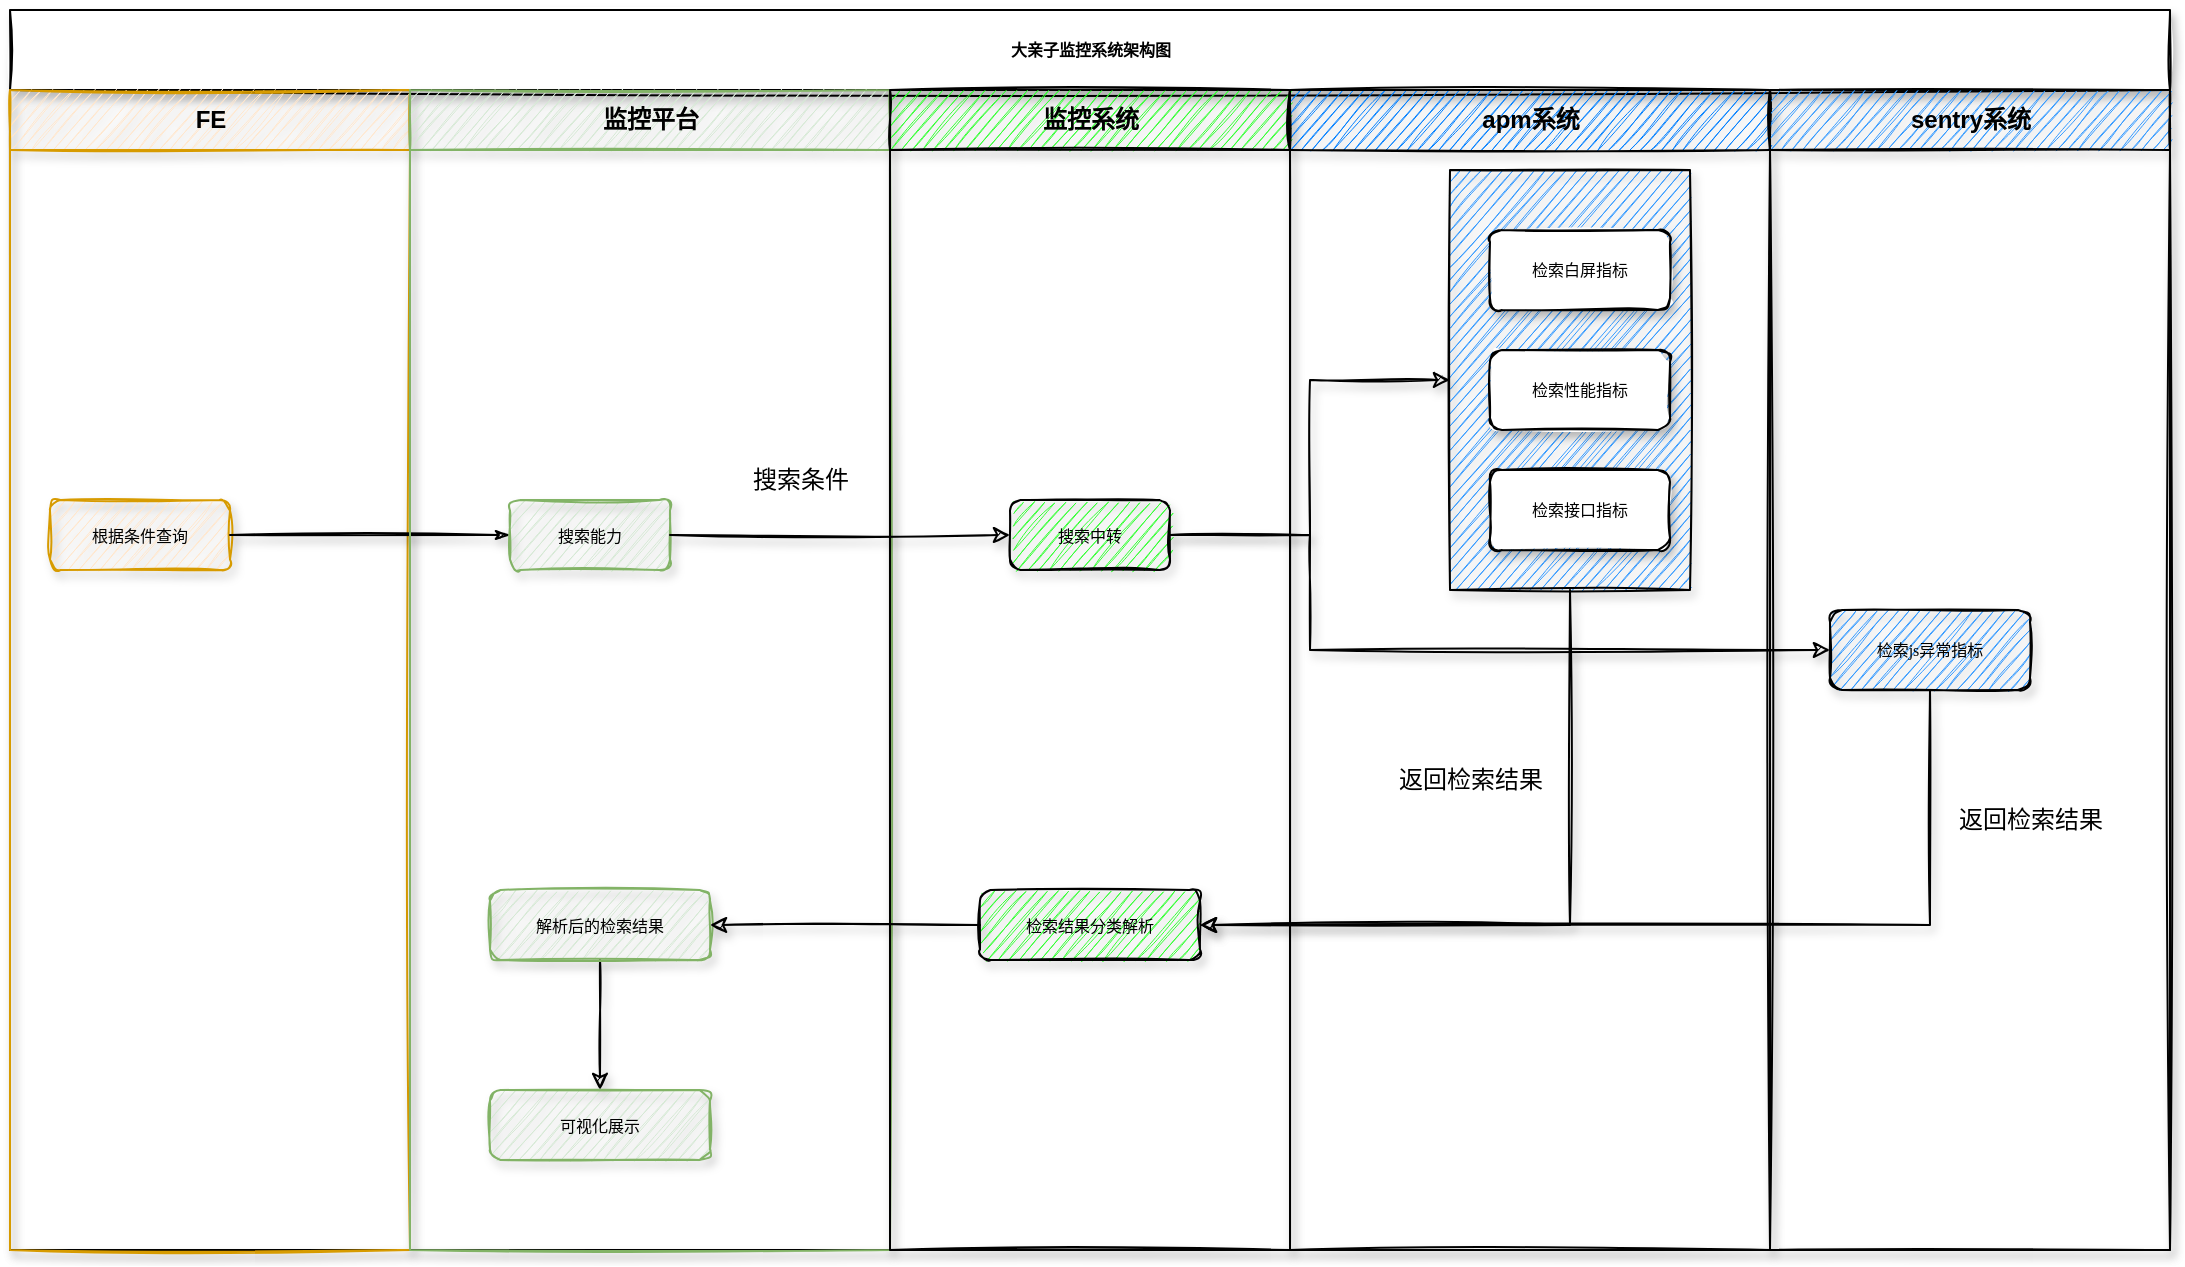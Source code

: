 <mxfile version="20.4.1" type="github">
  <diagram name="Page-1" id="74e2e168-ea6b-b213-b513-2b3c1d86103e">
    <mxGraphModel dx="1455" dy="857" grid="1" gridSize="10" guides="1" tooltips="1" connect="1" arrows="1" fold="1" page="1" pageScale="1" pageWidth="1100" pageHeight="850" background="none" math="0" shadow="0">
      <root>
        <mxCell id="0" />
        <mxCell id="1" parent="0" />
        <mxCell id="77e6c97f196da883-1" value="大亲子监控系统架构图" style="swimlane;html=1;childLayout=stackLayout;startSize=40;rounded=0;shadow=1;labelBackgroundColor=none;strokeWidth=1;fontFamily=Verdana;fontSize=8;align=center;sketch=1;" parent="1" vertex="1">
          <mxGeometry x="70" y="40" width="1080" height="620" as="geometry" />
        </mxCell>
        <mxCell id="77e6c97f196da883-2" value="FE" style="swimlane;html=1;startSize=30;sketch=1;shadow=1;fillColor=#ffe6cc;strokeColor=#d79b00;" parent="77e6c97f196da883-1" vertex="1">
          <mxGeometry y="40" width="200" height="580" as="geometry" />
        </mxCell>
        <mxCell id="77e6c97f196da883-8" value="根据条件查询" style="rounded=1;whiteSpace=wrap;html=1;shadow=1;labelBackgroundColor=none;strokeWidth=1;fontFamily=Verdana;fontSize=8;align=center;sketch=1;fillColor=#ffe6cc;strokeColor=#d79b00;" parent="77e6c97f196da883-2" vertex="1">
          <mxGeometry x="20" y="205" width="90" height="35" as="geometry" />
        </mxCell>
        <mxCell id="77e6c97f196da883-26" style="edgeStyle=orthogonalEdgeStyle;rounded=1;html=1;labelBackgroundColor=none;startArrow=none;startFill=0;startSize=5;endArrow=classicThin;endFill=1;endSize=5;jettySize=auto;orthogonalLoop=1;strokeWidth=1;fontFamily=Verdana;fontSize=8;sketch=1;shadow=1;" parent="77e6c97f196da883-1" source="77e6c97f196da883-8" target="77e6c97f196da883-11" edge="1">
          <mxGeometry relative="1" as="geometry" />
        </mxCell>
        <mxCell id="77e6c97f196da883-3" value="监控平台" style="swimlane;html=1;startSize=30;sketch=1;shadow=1;fillColor=#d5e8d4;strokeColor=#82b366;" parent="77e6c97f196da883-1" vertex="1">
          <mxGeometry x="200" y="40" width="240" height="580" as="geometry" />
        </mxCell>
        <mxCell id="77e6c97f196da883-11" value="搜索能力" style="rounded=1;whiteSpace=wrap;html=1;shadow=1;labelBackgroundColor=none;strokeWidth=1;fontFamily=Verdana;fontSize=8;align=center;sketch=1;fillColor=#d5e8d4;strokeColor=#82b366;" parent="77e6c97f196da883-3" vertex="1">
          <mxGeometry x="50" y="205" width="80" height="35" as="geometry" />
        </mxCell>
        <mxCell id="LR1aAYArKkP1EbdD9pHU-27" style="edgeStyle=orthogonalEdgeStyle;rounded=0;orthogonalLoop=1;jettySize=auto;html=1;entryX=0.5;entryY=0;entryDx=0;entryDy=0;sketch=1;shadow=1;" edge="1" parent="77e6c97f196da883-3" source="LR1aAYArKkP1EbdD9pHU-19" target="LR1aAYArKkP1EbdD9pHU-20">
          <mxGeometry relative="1" as="geometry" />
        </mxCell>
        <mxCell id="LR1aAYArKkP1EbdD9pHU-19" value="解析后的检索结果" style="rounded=1;whiteSpace=wrap;html=1;shadow=1;labelBackgroundColor=none;strokeWidth=1;fontFamily=Verdana;fontSize=8;align=center;sketch=1;fillColor=#d5e8d4;strokeColor=#82b366;" vertex="1" parent="77e6c97f196da883-3">
          <mxGeometry x="40" y="400" width="110" height="35" as="geometry" />
        </mxCell>
        <mxCell id="LR1aAYArKkP1EbdD9pHU-20" value="可视化展示" style="rounded=1;whiteSpace=wrap;html=1;shadow=1;labelBackgroundColor=none;strokeWidth=1;fontFamily=Verdana;fontSize=8;align=center;sketch=1;fillColor=#d5e8d4;strokeColor=#82b366;" vertex="1" parent="77e6c97f196da883-3">
          <mxGeometry x="40" y="500" width="110" height="35" as="geometry" />
        </mxCell>
        <mxCell id="LR1aAYArKkP1EbdD9pHU-4" value="搜索条件" style="text;html=1;align=center;verticalAlign=middle;resizable=0;points=[];autosize=1;sketch=1;shadow=1;" vertex="1" parent="77e6c97f196da883-3">
          <mxGeometry x="160" y="180" width="70" height="30" as="geometry" />
        </mxCell>
        <mxCell id="LR1aAYArKkP1EbdD9pHU-26" style="edgeStyle=orthogonalEdgeStyle;rounded=0;orthogonalLoop=1;jettySize=auto;html=1;entryX=1;entryY=0.5;entryDx=0;entryDy=0;sketch=1;shadow=1;" edge="1" parent="77e6c97f196da883-1" source="LR1aAYArKkP1EbdD9pHU-18" target="LR1aAYArKkP1EbdD9pHU-19">
          <mxGeometry relative="1" as="geometry" />
        </mxCell>
        <mxCell id="LR1aAYArKkP1EbdD9pHU-32" style="edgeStyle=orthogonalEdgeStyle;rounded=0;orthogonalLoop=1;jettySize=auto;html=1;entryX=1;entryY=0.5;entryDx=0;entryDy=0;exitX=0.5;exitY=1;exitDx=0;exitDy=0;sketch=1;shadow=1;" edge="1" parent="77e6c97f196da883-1" source="LR1aAYArKkP1EbdD9pHU-11" target="LR1aAYArKkP1EbdD9pHU-18">
          <mxGeometry relative="1" as="geometry">
            <mxPoint x="975" y="380" as="sourcePoint" />
          </mxGeometry>
        </mxCell>
        <mxCell id="77e6c97f196da883-4" value="监控系统" style="swimlane;html=1;startSize=30;sketch=1;shadow=1;fillColor=#33FF33;" parent="77e6c97f196da883-1" vertex="1">
          <mxGeometry x="440" y="40" width="200" height="580" as="geometry" />
        </mxCell>
        <mxCell id="77e6c97f196da883-12" value="搜索中转" style="rounded=1;whiteSpace=wrap;html=1;shadow=1;labelBackgroundColor=none;strokeWidth=1;fontFamily=Verdana;fontSize=8;align=center;sketch=1;fillColor=#33FF33;" parent="77e6c97f196da883-4" vertex="1">
          <mxGeometry x="60" y="205" width="80" height="35" as="geometry" />
        </mxCell>
        <mxCell id="LR1aAYArKkP1EbdD9pHU-18" value="检索结果分类解析" style="rounded=1;whiteSpace=wrap;html=1;shadow=1;labelBackgroundColor=none;strokeWidth=1;fontFamily=Verdana;fontSize=8;align=center;sketch=1;fillColor=#33FF33;" vertex="1" parent="77e6c97f196da883-4">
          <mxGeometry x="45" y="400" width="110" height="35" as="geometry" />
        </mxCell>
        <mxCell id="77e6c97f196da883-5" value="apm系统" style="swimlane;html=1;startSize=30;sketch=1;shadow=1;fillColor=#007FFF;" parent="77e6c97f196da883-1" vertex="1">
          <mxGeometry x="640" y="40" width="240" height="580" as="geometry" />
        </mxCell>
        <mxCell id="LR1aAYArKkP1EbdD9pHU-14" value="" style="rounded=0;whiteSpace=wrap;html=1;shadow=1;labelBackgroundColor=none;strokeWidth=1;fontFamily=Verdana;fontSize=8;align=center;sketch=1;fillColor=#3399FF;" vertex="1" parent="77e6c97f196da883-5">
          <mxGeometry x="80" y="40" width="120" height="210" as="geometry" />
        </mxCell>
        <mxCell id="LR1aAYArKkP1EbdD9pHU-5" value="检索白屏指标" style="rounded=1;whiteSpace=wrap;html=1;shadow=1;labelBackgroundColor=none;strokeWidth=1;fontFamily=Verdana;fontSize=8;align=center;sketch=1;" vertex="1" parent="77e6c97f196da883-5">
          <mxGeometry x="100" y="70" width="90" height="40" as="geometry" />
        </mxCell>
        <mxCell id="LR1aAYArKkP1EbdD9pHU-6" value="检索性能指标" style="rounded=1;whiteSpace=wrap;html=1;shadow=1;labelBackgroundColor=none;strokeWidth=1;fontFamily=Verdana;fontSize=8;align=center;sketch=1;" vertex="1" parent="77e6c97f196da883-5">
          <mxGeometry x="100" y="130" width="90" height="40" as="geometry" />
        </mxCell>
        <mxCell id="LR1aAYArKkP1EbdD9pHU-7" value="检索接口指标" style="rounded=1;whiteSpace=wrap;html=1;shadow=1;labelBackgroundColor=none;strokeWidth=1;fontFamily=Verdana;fontSize=8;align=center;sketch=1;" vertex="1" parent="77e6c97f196da883-5">
          <mxGeometry x="100" y="190" width="90" height="40" as="geometry" />
        </mxCell>
        <mxCell id="LR1aAYArKkP1EbdD9pHU-24" value="返回检索结果" style="text;html=1;align=center;verticalAlign=middle;resizable=0;points=[];autosize=1;sketch=1;shadow=1;" vertex="1" parent="77e6c97f196da883-5">
          <mxGeometry x="40" y="330" width="100" height="30" as="geometry" />
        </mxCell>
        <mxCell id="77e6c97f196da883-7" value="sentry系统" style="swimlane;html=1;startSize=30;sketch=1;shadow=1;fillColor=#3399FF;" parent="77e6c97f196da883-1" vertex="1">
          <mxGeometry x="880" y="40" width="200" height="580" as="geometry" />
        </mxCell>
        <mxCell id="LR1aAYArKkP1EbdD9pHU-11" value="检索js异常指标" style="rounded=1;whiteSpace=wrap;html=1;shadow=1;labelBackgroundColor=none;strokeWidth=1;fontFamily=Verdana;fontSize=8;align=center;sketch=1;fillColor=#3399FF;" vertex="1" parent="77e6c97f196da883-7">
          <mxGeometry x="30" y="260" width="100" height="40" as="geometry" />
        </mxCell>
        <mxCell id="LR1aAYArKkP1EbdD9pHU-25" value="返回检索结果" style="text;html=1;align=center;verticalAlign=middle;resizable=0;points=[];autosize=1;sketch=1;shadow=1;" vertex="1" parent="77e6c97f196da883-7">
          <mxGeometry x="80" y="350" width="100" height="30" as="geometry" />
        </mxCell>
        <mxCell id="LR1aAYArKkP1EbdD9pHU-21" style="edgeStyle=orthogonalEdgeStyle;rounded=0;orthogonalLoop=1;jettySize=auto;html=1;entryX=1;entryY=0.5;entryDx=0;entryDy=0;exitX=0.5;exitY=1;exitDx=0;exitDy=0;sketch=1;shadow=1;" edge="1" parent="77e6c97f196da883-1" source="LR1aAYArKkP1EbdD9pHU-14" target="LR1aAYArKkP1EbdD9pHU-18">
          <mxGeometry relative="1" as="geometry">
            <Array as="points">
              <mxPoint x="780" y="458" />
            </Array>
          </mxGeometry>
        </mxCell>
        <mxCell id="LR1aAYArKkP1EbdD9pHU-28" style="edgeStyle=orthogonalEdgeStyle;rounded=0;orthogonalLoop=1;jettySize=auto;html=1;entryX=0;entryY=0.5;entryDx=0;entryDy=0;sketch=1;shadow=1;" edge="1" parent="77e6c97f196da883-1" source="77e6c97f196da883-11" target="77e6c97f196da883-12">
          <mxGeometry relative="1" as="geometry" />
        </mxCell>
        <mxCell id="LR1aAYArKkP1EbdD9pHU-40" style="edgeStyle=orthogonalEdgeStyle;rounded=0;sketch=1;orthogonalLoop=1;jettySize=auto;html=1;shadow=1;" edge="1" parent="77e6c97f196da883-1" source="77e6c97f196da883-12" target="LR1aAYArKkP1EbdD9pHU-14">
          <mxGeometry relative="1" as="geometry" />
        </mxCell>
        <mxCell id="LR1aAYArKkP1EbdD9pHU-41" style="edgeStyle=orthogonalEdgeStyle;rounded=0;sketch=1;orthogonalLoop=1;jettySize=auto;html=1;entryX=0;entryY=0.5;entryDx=0;entryDy=0;shadow=1;" edge="1" parent="77e6c97f196da883-1" source="77e6c97f196da883-12" target="LR1aAYArKkP1EbdD9pHU-11">
          <mxGeometry relative="1" as="geometry">
            <Array as="points">
              <mxPoint x="650" y="263" />
              <mxPoint x="650" y="320" />
            </Array>
          </mxGeometry>
        </mxCell>
      </root>
    </mxGraphModel>
  </diagram>
</mxfile>
